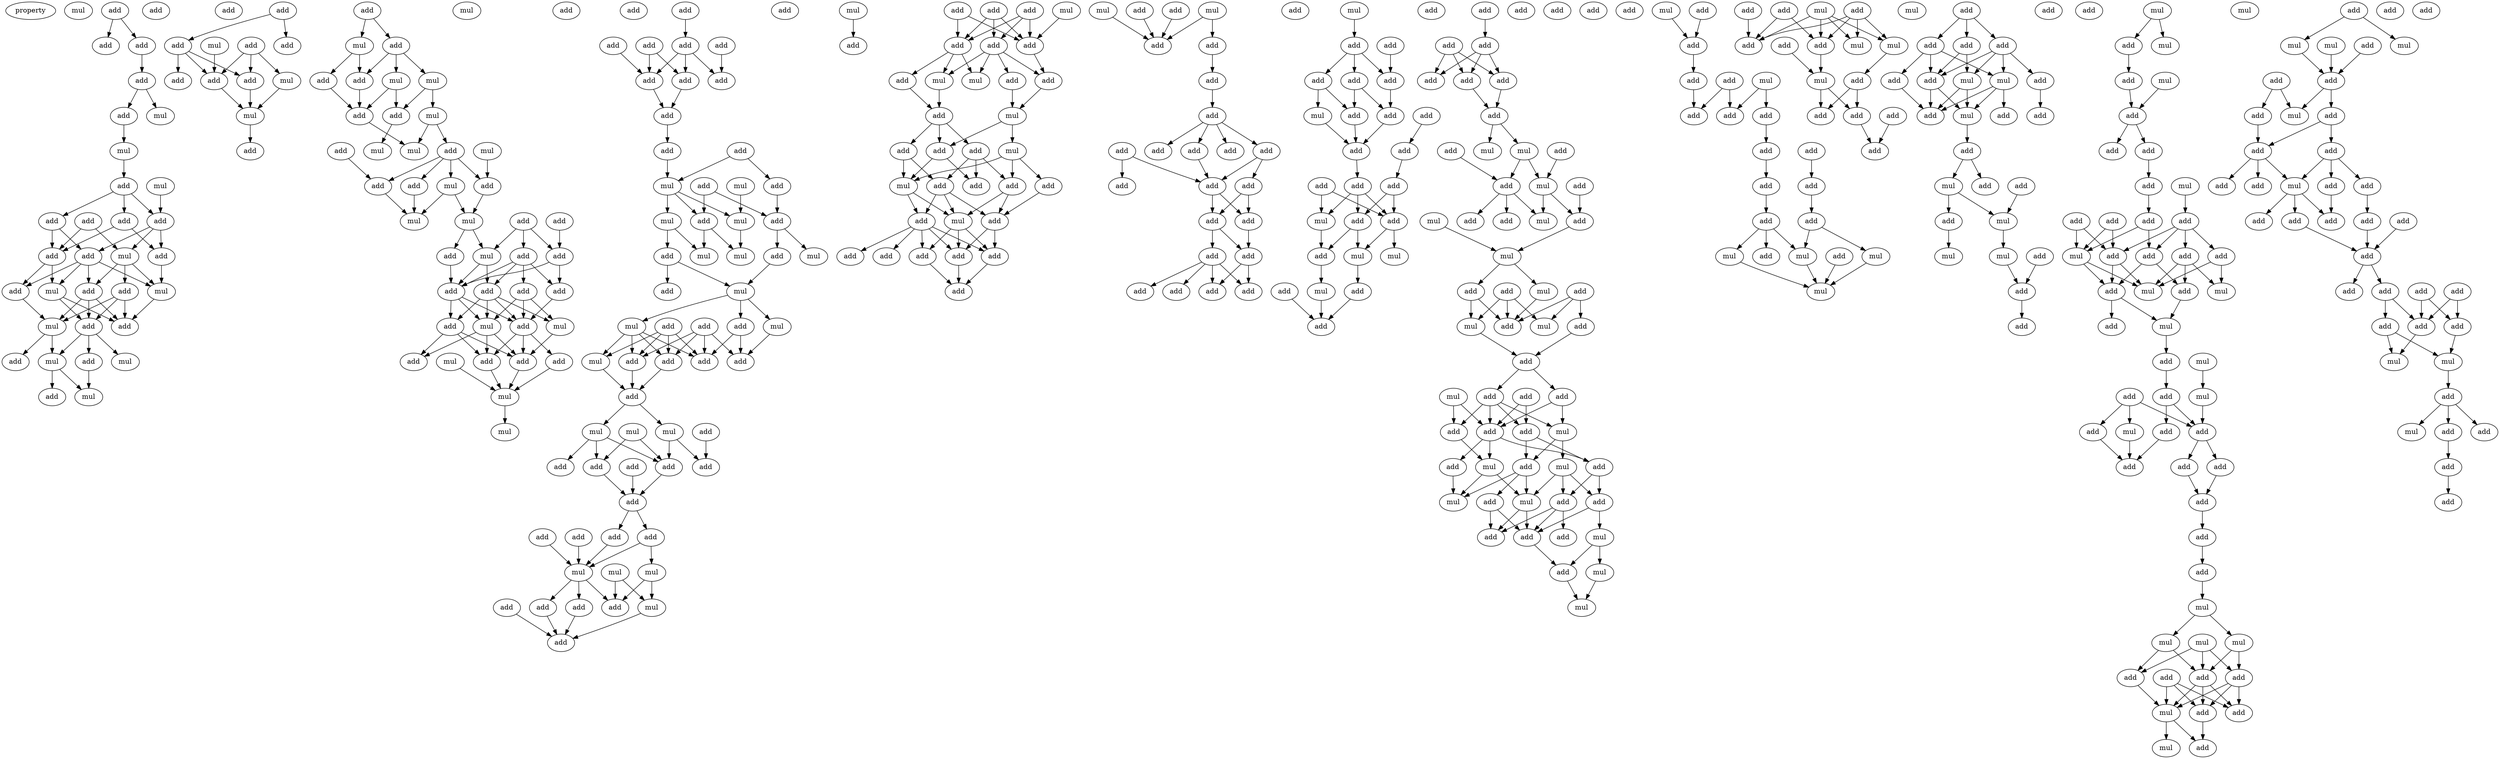 digraph {
    node [fontcolor=black]
    property [mul=2,lf=1.1]
    0 [ label = mul ];
    1 [ label = add ];
    2 [ label = add ];
    3 [ label = add ];
    4 [ label = add ];
    5 [ label = add ];
    6 [ label = add ];
    7 [ label = mul ];
    8 [ label = add ];
    9 [ label = mul ];
    10 [ label = add ];
    11 [ label = mul ];
    12 [ label = add ];
    13 [ label = add ];
    14 [ label = add ];
    15 [ label = add ];
    16 [ label = add ];
    17 [ label = mul ];
    18 [ label = add ];
    19 [ label = add ];
    20 [ label = add ];
    21 [ label = add ];
    22 [ label = mul ];
    23 [ label = mul ];
    24 [ label = add ];
    25 [ label = add ];
    26 [ label = mul ];
    27 [ label = add ];
    28 [ label = mul ];
    29 [ label = add ];
    30 [ label = add ];
    31 [ label = mul ];
    32 [ label = mul ];
    33 [ label = add ];
    34 [ label = add ];
    35 [ label = add ];
    36 [ label = add ];
    37 [ label = mul ];
    38 [ label = add ];
    39 [ label = add ];
    40 [ label = add ];
    41 [ label = add ];
    42 [ label = mul ];
    43 [ label = mul ];
    44 [ label = add ];
    45 [ label = add ];
    46 [ label = mul ];
    47 [ label = add ];
    48 [ label = mul ];
    49 [ label = mul ];
    50 [ label = add ];
    51 [ label = add ];
    52 [ label = mul ];
    53 [ label = add ];
    54 [ label = add ];
    55 [ label = mul ];
    56 [ label = mul ];
    57 [ label = add ];
    58 [ label = mul ];
    59 [ label = mul ];
    60 [ label = add ];
    61 [ label = add ];
    62 [ label = add ];
    63 [ label = add ];
    64 [ label = mul ];
    65 [ label = mul ];
    66 [ label = add ];
    67 [ label = mul ];
    68 [ label = add ];
    69 [ label = add ];
    70 [ label = add ];
    71 [ label = add ];
    72 [ label = mul ];
    73 [ label = add ];
    74 [ label = add ];
    75 [ label = add ];
    76 [ label = add ];
    77 [ label = add ];
    78 [ label = add ];
    79 [ label = mul ];
    80 [ label = mul ];
    81 [ label = add ];
    82 [ label = add ];
    83 [ label = mul ];
    84 [ label = add ];
    85 [ label = add ];
    86 [ label = mul ];
    87 [ label = add ];
    88 [ label = mul ];
    89 [ label = add ];
    90 [ label = add ];
    91 [ label = add ];
    92 [ label = add ];
    93 [ label = add ];
    94 [ label = add ];
    95 [ label = add ];
    96 [ label = add ];
    97 [ label = add ];
    98 [ label = add ];
    99 [ label = add ];
    100 [ label = add ];
    101 [ label = add ];
    102 [ label = mul ];
    103 [ label = add ];
    104 [ label = mul ];
    105 [ label = add ];
    106 [ label = mul ];
    107 [ label = add ];
    108 [ label = mul ];
    109 [ label = add ];
    110 [ label = mul ];
    111 [ label = mul ];
    112 [ label = mul ];
    113 [ label = add ];
    114 [ label = add ];
    115 [ label = add ];
    116 [ label = mul ];
    117 [ label = add ];
    118 [ label = mul ];
    119 [ label = add ];
    120 [ label = mul ];
    121 [ label = add ];
    122 [ label = add ];
    123 [ label = mul ];
    124 [ label = add ];
    125 [ label = add ];
    126 [ label = add ];
    127 [ label = add ];
    128 [ label = mul ];
    129 [ label = mul ];
    130 [ label = add ];
    131 [ label = mul ];
    132 [ label = add ];
    133 [ label = add ];
    134 [ label = add ];
    135 [ label = add ];
    136 [ label = add ];
    137 [ label = add ];
    138 [ label = add ];
    139 [ label = add ];
    140 [ label = add ];
    141 [ label = add ];
    142 [ label = mul ];
    143 [ label = mul ];
    144 [ label = mul ];
    145 [ label = mul ];
    146 [ label = add ];
    147 [ label = add ];
    148 [ label = add ];
    149 [ label = add ];
    150 [ label = add ];
    151 [ label = mul ];
    152 [ label = add ];
    153 [ label = add ];
    154 [ label = add ];
    155 [ label = mul ];
    156 [ label = add ];
    157 [ label = add ];
    158 [ label = add ];
    159 [ label = add ];
    160 [ label = add ];
    161 [ label = add ];
    162 [ label = add ];
    163 [ label = mul ];
    164 [ label = mul ];
    165 [ label = mul ];
    166 [ label = add ];
    167 [ label = add ];
    168 [ label = add ];
    169 [ label = mul ];
    170 [ label = add ];
    171 [ label = mul ];
    172 [ label = add ];
    173 [ label = add ];
    174 [ label = add ];
    175 [ label = add ];
    176 [ label = mul ];
    177 [ label = add ];
    178 [ label = add ];
    179 [ label = add ];
    180 [ label = add ];
    181 [ label = add ];
    182 [ label = add ];
    183 [ label = add ];
    184 [ label = add ];
    185 [ label = mul ];
    186 [ label = mul ];
    187 [ label = add ];
    188 [ label = add ];
    189 [ label = add ];
    190 [ label = add ];
    191 [ label = add ];
    192 [ label = add ];
    193 [ label = add ];
    194 [ label = add ];
    195 [ label = add ];
    196 [ label = add ];
    197 [ label = add ];
    198 [ label = add ];
    199 [ label = add ];
    200 [ label = add ];
    201 [ label = add ];
    202 [ label = add ];
    203 [ label = add ];
    204 [ label = add ];
    205 [ label = add ];
    206 [ label = add ];
    207 [ label = add ];
    208 [ label = add ];
    209 [ label = add ];
    210 [ label = mul ];
    211 [ label = add ];
    212 [ label = add ];
    213 [ label = add ];
    214 [ label = add ];
    215 [ label = add ];
    216 [ label = mul ];
    217 [ label = add ];
    218 [ label = add ];
    219 [ label = add ];
    220 [ label = add ];
    221 [ label = add ];
    222 [ label = add ];
    223 [ label = add ];
    224 [ label = add ];
    225 [ label = mul ];
    226 [ label = add ];
    227 [ label = add ];
    228 [ label = mul ];
    229 [ label = add ];
    230 [ label = mul ];
    231 [ label = add ];
    232 [ label = add ];
    233 [ label = add ];
    234 [ label = mul ];
    235 [ label = add ];
    236 [ label = add ];
    237 [ label = add ];
    238 [ label = add ];
    239 [ label = add ];
    240 [ label = add ];
    241 [ label = add ];
    242 [ label = add ];
    243 [ label = add ];
    244 [ label = add ];
    245 [ label = mul ];
    246 [ label = add ];
    247 [ label = mul ];
    248 [ label = add ];
    249 [ label = mul ];
    250 [ label = add ];
    251 [ label = add ];
    252 [ label = add ];
    253 [ label = add ];
    254 [ label = add ];
    255 [ label = mul ];
    256 [ label = mul ];
    257 [ label = mul ];
    258 [ label = add ];
    259 [ label = add ];
    260 [ label = add ];
    261 [ label = mul ];
    262 [ label = mul ];
    263 [ label = mul ];
    264 [ label = add ];
    265 [ label = add ];
    266 [ label = add ];
    267 [ label = add ];
    268 [ label = add ];
    269 [ label = mul ];
    270 [ label = add ];
    271 [ label = add ];
    272 [ label = mul ];
    273 [ label = add ];
    274 [ label = add ];
    275 [ label = add ];
    276 [ label = add ];
    277 [ label = add ];
    278 [ label = mul ];
    279 [ label = mul ];
    280 [ label = add ];
    281 [ label = add ];
    282 [ label = add ];
    283 [ label = mul ];
    284 [ label = add ];
    285 [ label = mul ];
    286 [ label = add ];
    287 [ label = add ];
    288 [ label = add ];
    289 [ label = mul ];
    290 [ label = mul ];
    291 [ label = add ];
    292 [ label = add ];
    293 [ label = mul ];
    294 [ label = mul ];
    295 [ label = add ];
    296 [ label = add ];
    297 [ label = add ];
    298 [ label = mul ];
    299 [ label = add ];
    300 [ label = add ];
    301 [ label = add ];
    302 [ label = add ];
    303 [ label = add ];
    304 [ label = add ];
    305 [ label = add ];
    306 [ label = add ];
    307 [ label = add ];
    308 [ label = add ];
    309 [ label = mul ];
    310 [ label = add ];
    311 [ label = mul ];
    312 [ label = mul ];
    313 [ label = add ];
    314 [ label = mul ];
    315 [ label = add ];
    316 [ label = mul ];
    317 [ label = add ];
    318 [ label = add ];
    319 [ label = add ];
    320 [ label = add ];
    321 [ label = mul ];
    322 [ label = add ];
    323 [ label = mul ];
    324 [ label = add ];
    325 [ label = mul ];
    326 [ label = add ];
    327 [ label = add ];
    328 [ label = mul ];
    329 [ label = add ];
    330 [ label = add ];
    331 [ label = add ];
    332 [ label = add ];
    333 [ label = add ];
    334 [ label = add ];
    335 [ label = mul ];
    336 [ label = add ];
    337 [ label = add ];
    338 [ label = add ];
    339 [ label = mul ];
    340 [ label = add ];
    341 [ label = add ];
    342 [ label = add ];
    343 [ label = mul ];
    344 [ label = add ];
    345 [ label = add ];
    346 [ label = add ];
    347 [ label = mul ];
    348 [ label = add ];
    349 [ label = add ];
    350 [ label = add ];
    351 [ label = mul ];
    352 [ label = add ];
    353 [ label = mul ];
    354 [ label = mul ];
    355 [ label = mul ];
    356 [ label = add ];
    357 [ label = add ];
    358 [ label = mul ];
    359 [ label = add ];
    360 [ label = add ];
    361 [ label = mul ];
    362 [ label = add ];
    363 [ label = add ];
    364 [ label = add ];
    365 [ label = add ];
    366 [ label = mul ];
    367 [ label = add ];
    368 [ label = add ];
    369 [ label = add ];
    370 [ label = add ];
    371 [ label = mul ];
    372 [ label = add ];
    373 [ label = add ];
    374 [ label = add ];
    375 [ label = add ];
    376 [ label = add ];
    377 [ label = mul ];
    378 [ label = add ];
    379 [ label = mul ];
    380 [ label = mul ];
    381 [ label = add ];
    382 [ label = mul ];
    383 [ label = add ];
    384 [ label = add ];
    385 [ label = mul ];
    386 [ label = add ];
    387 [ label = add ];
    388 [ label = add ];
    389 [ label = mul ];
    390 [ label = add ];
    391 [ label = add ];
    392 [ label = add ];
    393 [ label = add ];
    394 [ label = add ];
    395 [ label = add ];
    396 [ label = add ];
    397 [ label = mul ];
    398 [ label = mul ];
    399 [ label = mul ];
    400 [ label = mul ];
    401 [ label = mul ];
    402 [ label = add ];
    403 [ label = add ];
    404 [ label = add ];
    405 [ label = add ];
    406 [ label = add ];
    407 [ label = mul ];
    408 [ label = add ];
    409 [ label = mul ];
    410 [ label = add ];
    411 [ label = add ];
    412 [ label = mul ];
    413 [ label = mul ];
    414 [ label = add ];
    415 [ label = mul ];
    416 [ label = add ];
    417 [ label = add ];
    418 [ label = add ];
    419 [ label = mul ];
    420 [ label = add ];
    421 [ label = add ];
    422 [ label = add ];
    423 [ label = add ];
    424 [ label = add ];
    425 [ label = add ];
    426 [ label = mul ];
    427 [ label = add ];
    428 [ label = add ];
    429 [ label = add ];
    430 [ label = add ];
    431 [ label = add ];
    432 [ label = add ];
    433 [ label = add ];
    434 [ label = add ];
    435 [ label = add ];
    436 [ label = add ];
    437 [ label = add ];
    438 [ label = add ];
    439 [ label = add ];
    440 [ label = add ];
    441 [ label = add ];
    442 [ label = mul ];
    443 [ label = mul ];
    444 [ label = add ];
    445 [ label = mul ];
    446 [ label = add ];
    447 [ label = add ];
    448 [ label = add ];
    449 [ label = add ];
    450 [ label = add ];
    1 -> 2 [ name = 0 ];
    1 -> 4 [ name = 1 ];
    4 -> 5 [ name = 2 ];
    5 -> 6 [ name = 3 ];
    5 -> 7 [ name = 4 ];
    6 -> 9 [ name = 5 ];
    9 -> 10 [ name = 6 ];
    10 -> 12 [ name = 7 ];
    10 -> 14 [ name = 8 ];
    10 -> 15 [ name = 9 ];
    11 -> 15 [ name = 10 ];
    12 -> 16 [ name = 11 ];
    12 -> 19 [ name = 12 ];
    13 -> 17 [ name = 13 ];
    13 -> 19 [ name = 14 ];
    14 -> 18 [ name = 15 ];
    14 -> 19 [ name = 16 ];
    15 -> 16 [ name = 17 ];
    15 -> 17 [ name = 18 ];
    15 -> 18 [ name = 19 ];
    16 -> 22 [ name = 20 ];
    17 -> 20 [ name = 21 ];
    17 -> 22 [ name = 22 ];
    17 -> 24 [ name = 23 ];
    18 -> 20 [ name = 24 ];
    18 -> 21 [ name = 25 ];
    18 -> 22 [ name = 26 ];
    18 -> 23 [ name = 27 ];
    19 -> 21 [ name = 28 ];
    19 -> 23 [ name = 29 ];
    20 -> 25 [ name = 30 ];
    20 -> 26 [ name = 31 ];
    20 -> 27 [ name = 32 ];
    21 -> 26 [ name = 33 ];
    22 -> 25 [ name = 34 ];
    23 -> 25 [ name = 35 ];
    23 -> 27 [ name = 36 ];
    24 -> 25 [ name = 37 ];
    24 -> 26 [ name = 38 ];
    24 -> 27 [ name = 39 ];
    26 -> 29 [ name = 40 ];
    26 -> 31 [ name = 41 ];
    27 -> 28 [ name = 42 ];
    27 -> 30 [ name = 43 ];
    27 -> 31 [ name = 44 ];
    30 -> 32 [ name = 45 ];
    31 -> 32 [ name = 46 ];
    31 -> 33 [ name = 47 ];
    34 -> 36 [ name = 48 ];
    34 -> 38 [ name = 49 ];
    35 -> 40 [ name = 50 ];
    35 -> 41 [ name = 51 ];
    35 -> 42 [ name = 52 ];
    36 -> 39 [ name = 53 ];
    36 -> 40 [ name = 54 ];
    36 -> 41 [ name = 55 ];
    37 -> 40 [ name = 56 ];
    40 -> 43 [ name = 57 ];
    41 -> 43 [ name = 58 ];
    42 -> 43 [ name = 59 ];
    43 -> 45 [ name = 60 ];
    44 -> 47 [ name = 61 ];
    44 -> 48 [ name = 62 ];
    47 -> 49 [ name = 63 ];
    47 -> 50 [ name = 64 ];
    47 -> 52 [ name = 65 ];
    48 -> 50 [ name = 66 ];
    48 -> 51 [ name = 67 ];
    49 -> 53 [ name = 68 ];
    49 -> 55 [ name = 69 ];
    50 -> 54 [ name = 70 ];
    51 -> 54 [ name = 71 ];
    52 -> 53 [ name = 72 ];
    52 -> 54 [ name = 73 ];
    53 -> 56 [ name = 74 ];
    54 -> 58 [ name = 75 ];
    55 -> 57 [ name = 76 ];
    55 -> 58 [ name = 77 ];
    57 -> 61 [ name = 78 ];
    57 -> 62 [ name = 79 ];
    57 -> 63 [ name = 80 ];
    57 -> 64 [ name = 81 ];
    59 -> 63 [ name = 82 ];
    60 -> 62 [ name = 83 ];
    61 -> 67 [ name = 84 ];
    62 -> 67 [ name = 85 ];
    63 -> 65 [ name = 86 ];
    64 -> 65 [ name = 87 ];
    64 -> 67 [ name = 88 ];
    65 -> 70 [ name = 89 ];
    65 -> 72 [ name = 90 ];
    66 -> 69 [ name = 91 ];
    66 -> 71 [ name = 92 ];
    66 -> 72 [ name = 93 ];
    68 -> 71 [ name = 94 ];
    69 -> 73 [ name = 95 ];
    69 -> 74 [ name = 96 ];
    69 -> 75 [ name = 97 ];
    69 -> 76 [ name = 98 ];
    70 -> 76 [ name = 99 ];
    71 -> 75 [ name = 100 ];
    71 -> 76 [ name = 101 ];
    72 -> 73 [ name = 102 ];
    72 -> 76 [ name = 103 ];
    73 -> 77 [ name = 104 ];
    73 -> 78 [ name = 105 ];
    73 -> 79 [ name = 106 ];
    73 -> 80 [ name = 107 ];
    74 -> 78 [ name = 108 ];
    74 -> 79 [ name = 109 ];
    74 -> 80 [ name = 110 ];
    75 -> 78 [ name = 111 ];
    76 -> 77 [ name = 112 ];
    76 -> 78 [ name = 113 ];
    76 -> 79 [ name = 114 ];
    77 -> 81 [ name = 115 ];
    77 -> 82 [ name = 116 ];
    77 -> 84 [ name = 117 ];
    78 -> 82 [ name = 118 ];
    78 -> 84 [ name = 119 ];
    78 -> 85 [ name = 120 ];
    79 -> 81 [ name = 121 ];
    79 -> 82 [ name = 122 ];
    79 -> 84 [ name = 123 ];
    80 -> 82 [ name = 124 ];
    82 -> 86 [ name = 125 ];
    83 -> 86 [ name = 126 ];
    84 -> 86 [ name = 127 ];
    85 -> 86 [ name = 128 ];
    86 -> 88 [ name = 129 ];
    90 -> 92 [ name = 130 ];
    91 -> 96 [ name = 131 ];
    91 -> 98 [ name = 132 ];
    92 -> 96 [ name = 133 ];
    92 -> 97 [ name = 134 ];
    92 -> 98 [ name = 135 ];
    93 -> 98 [ name = 136 ];
    94 -> 97 [ name = 137 ];
    96 -> 99 [ name = 138 ];
    98 -> 99 [ name = 139 ];
    99 -> 100 [ name = 140 ];
    100 -> 102 [ name = 141 ];
    101 -> 102 [ name = 142 ];
    101 -> 103 [ name = 143 ];
    102 -> 106 [ name = 144 ];
    102 -> 108 [ name = 145 ];
    102 -> 109 [ name = 146 ];
    103 -> 107 [ name = 147 ];
    104 -> 108 [ name = 148 ];
    105 -> 107 [ name = 149 ];
    105 -> 109 [ name = 150 ];
    106 -> 110 [ name = 151 ];
    106 -> 113 [ name = 152 ];
    107 -> 111 [ name = 153 ];
    107 -> 114 [ name = 154 ];
    108 -> 112 [ name = 155 ];
    109 -> 110 [ name = 156 ];
    109 -> 112 [ name = 157 ];
    113 -> 115 [ name = 158 ];
    113 -> 116 [ name = 159 ];
    114 -> 116 [ name = 160 ];
    116 -> 117 [ name = 161 ];
    116 -> 118 [ name = 162 ];
    116 -> 120 [ name = 163 ];
    117 -> 122 [ name = 164 ];
    117 -> 124 [ name = 165 ];
    118 -> 122 [ name = 166 ];
    119 -> 122 [ name = 167 ];
    119 -> 124 [ name = 168 ];
    119 -> 125 [ name = 169 ];
    119 -> 126 [ name = 170 ];
    120 -> 123 [ name = 171 ];
    120 -> 124 [ name = 172 ];
    120 -> 125 [ name = 173 ];
    120 -> 126 [ name = 174 ];
    121 -> 123 [ name = 175 ];
    121 -> 124 [ name = 176 ];
    121 -> 125 [ name = 177 ];
    121 -> 126 [ name = 178 ];
    123 -> 127 [ name = 179 ];
    125 -> 127 [ name = 180 ];
    126 -> 127 [ name = 181 ];
    127 -> 128 [ name = 182 ];
    127 -> 131 [ name = 183 ];
    128 -> 132 [ name = 184 ];
    128 -> 134 [ name = 185 ];
    128 -> 136 [ name = 186 ];
    129 -> 134 [ name = 187 ];
    129 -> 136 [ name = 188 ];
    130 -> 133 [ name = 189 ];
    131 -> 133 [ name = 190 ];
    131 -> 136 [ name = 191 ];
    134 -> 137 [ name = 192 ];
    135 -> 137 [ name = 193 ];
    136 -> 137 [ name = 194 ];
    137 -> 139 [ name = 195 ];
    137 -> 140 [ name = 196 ];
    138 -> 143 [ name = 197 ];
    139 -> 143 [ name = 198 ];
    140 -> 143 [ name = 199 ];
    140 -> 144 [ name = 200 ];
    141 -> 143 [ name = 201 ];
    142 -> 145 [ name = 202 ];
    142 -> 146 [ name = 203 ];
    143 -> 146 [ name = 204 ];
    143 -> 147 [ name = 205 ];
    143 -> 148 [ name = 206 ];
    144 -> 145 [ name = 207 ];
    144 -> 146 [ name = 208 ];
    145 -> 150 [ name = 209 ];
    147 -> 150 [ name = 210 ];
    148 -> 150 [ name = 211 ];
    149 -> 150 [ name = 212 ];
    151 -> 153 [ name = 213 ];
    152 -> 157 [ name = 214 ];
    152 -> 158 [ name = 215 ];
    152 -> 159 [ name = 216 ];
    154 -> 157 [ name = 217 ];
    154 -> 159 [ name = 218 ];
    155 -> 157 [ name = 219 ];
    156 -> 157 [ name = 220 ];
    156 -> 158 [ name = 221 ];
    156 -> 159 [ name = 222 ];
    157 -> 162 [ name = 223 ];
    158 -> 161 [ name = 224 ];
    158 -> 162 [ name = 225 ];
    158 -> 163 [ name = 226 ];
    158 -> 164 [ name = 227 ];
    159 -> 160 [ name = 228 ];
    159 -> 163 [ name = 229 ];
    159 -> 164 [ name = 230 ];
    160 -> 166 [ name = 231 ];
    161 -> 165 [ name = 232 ];
    162 -> 165 [ name = 233 ];
    164 -> 166 [ name = 234 ];
    165 -> 169 [ name = 235 ];
    165 -> 170 [ name = 236 ];
    166 -> 167 [ name = 237 ];
    166 -> 168 [ name = 238 ];
    166 -> 170 [ name = 239 ];
    167 -> 171 [ name = 240 ];
    167 -> 175 [ name = 241 ];
    168 -> 172 [ name = 242 ];
    168 -> 173 [ name = 243 ];
    168 -> 175 [ name = 244 ];
    169 -> 171 [ name = 245 ];
    169 -> 172 [ name = 246 ];
    169 -> 174 [ name = 247 ];
    170 -> 171 [ name = 248 ];
    170 -> 173 [ name = 249 ];
    171 -> 176 [ name = 250 ];
    171 -> 178 [ name = 251 ];
    172 -> 176 [ name = 252 ];
    172 -> 177 [ name = 253 ];
    174 -> 177 [ name = 254 ];
    175 -> 176 [ name = 255 ];
    175 -> 177 [ name = 256 ];
    175 -> 178 [ name = 257 ];
    176 -> 181 [ name = 258 ];
    176 -> 182 [ name = 259 ];
    176 -> 183 [ name = 260 ];
    177 -> 181 [ name = 261 ];
    177 -> 183 [ name = 262 ];
    178 -> 179 [ name = 263 ];
    178 -> 180 [ name = 264 ];
    178 -> 181 [ name = 265 ];
    178 -> 182 [ name = 266 ];
    178 -> 183 [ name = 267 ];
    181 -> 184 [ name = 268 ];
    182 -> 184 [ name = 269 ];
    183 -> 184 [ name = 270 ];
    185 -> 190 [ name = 271 ];
    186 -> 189 [ name = 272 ];
    186 -> 190 [ name = 273 ];
    187 -> 190 [ name = 274 ];
    188 -> 190 [ name = 275 ];
    189 -> 191 [ name = 276 ];
    191 -> 192 [ name = 277 ];
    192 -> 193 [ name = 278 ];
    192 -> 194 [ name = 279 ];
    192 -> 195 [ name = 280 ];
    192 -> 197 [ name = 281 ];
    193 -> 198 [ name = 282 ];
    194 -> 198 [ name = 283 ];
    194 -> 199 [ name = 284 ];
    196 -> 198 [ name = 285 ];
    196 -> 200 [ name = 286 ];
    198 -> 201 [ name = 287 ];
    198 -> 202 [ name = 288 ];
    199 -> 201 [ name = 289 ];
    199 -> 202 [ name = 290 ];
    201 -> 204 [ name = 291 ];
    202 -> 203 [ name = 292 ];
    202 -> 204 [ name = 293 ];
    203 -> 205 [ name = 294 ];
    203 -> 206 [ name = 295 ];
    203 -> 207 [ name = 296 ];
    203 -> 209 [ name = 297 ];
    204 -> 206 [ name = 298 ];
    204 -> 209 [ name = 299 ];
    210 -> 212 [ name = 300 ];
    211 -> 215 [ name = 301 ];
    212 -> 213 [ name = 302 ];
    212 -> 214 [ name = 303 ];
    212 -> 215 [ name = 304 ];
    213 -> 217 [ name = 305 ];
    213 -> 218 [ name = 306 ];
    214 -> 216 [ name = 307 ];
    214 -> 218 [ name = 308 ];
    215 -> 217 [ name = 309 ];
    216 -> 220 [ name = 310 ];
    217 -> 220 [ name = 311 ];
    218 -> 220 [ name = 312 ];
    219 -> 221 [ name = 313 ];
    220 -> 223 [ name = 314 ];
    221 -> 224 [ name = 315 ];
    222 -> 225 [ name = 316 ];
    222 -> 226 [ name = 317 ];
    223 -> 225 [ name = 318 ];
    223 -> 226 [ name = 319 ];
    223 -> 227 [ name = 320 ];
    224 -> 226 [ name = 321 ];
    224 -> 227 [ name = 322 ];
    225 -> 229 [ name = 323 ];
    226 -> 228 [ name = 324 ];
    226 -> 230 [ name = 325 ];
    227 -> 229 [ name = 326 ];
    227 -> 230 [ name = 327 ];
    229 -> 234 [ name = 328 ];
    230 -> 232 [ name = 329 ];
    231 -> 235 [ name = 330 ];
    232 -> 235 [ name = 331 ];
    234 -> 235 [ name = 332 ];
    236 -> 237 [ name = 333 ];
    237 -> 240 [ name = 334 ];
    237 -> 241 [ name = 335 ];
    237 -> 242 [ name = 336 ];
    238 -> 240 [ name = 337 ];
    238 -> 241 [ name = 338 ];
    238 -> 242 [ name = 339 ];
    241 -> 243 [ name = 340 ];
    242 -> 243 [ name = 341 ];
    243 -> 245 [ name = 342 ];
    243 -> 247 [ name = 343 ];
    244 -> 249 [ name = 344 ];
    245 -> 249 [ name = 345 ];
    245 -> 250 [ name = 346 ];
    248 -> 250 [ name = 347 ];
    249 -> 254 [ name = 348 ];
    249 -> 255 [ name = 349 ];
    250 -> 252 [ name = 350 ];
    250 -> 253 [ name = 351 ];
    250 -> 255 [ name = 352 ];
    251 -> 254 [ name = 353 ];
    254 -> 257 [ name = 354 ];
    256 -> 257 [ name = 355 ];
    257 -> 258 [ name = 356 ];
    257 -> 261 [ name = 357 ];
    258 -> 262 [ name = 358 ];
    258 -> 264 [ name = 359 ];
    259 -> 262 [ name = 360 ];
    259 -> 263 [ name = 361 ];
    259 -> 264 [ name = 362 ];
    260 -> 263 [ name = 363 ];
    260 -> 264 [ name = 364 ];
    260 -> 265 [ name = 365 ];
    261 -> 264 [ name = 366 ];
    262 -> 266 [ name = 367 ];
    265 -> 266 [ name = 368 ];
    266 -> 267 [ name = 369 ];
    266 -> 268 [ name = 370 ];
    267 -> 272 [ name = 371 ];
    267 -> 273 [ name = 372 ];
    268 -> 272 [ name = 373 ];
    268 -> 273 [ name = 374 ];
    268 -> 274 [ name = 375 ];
    268 -> 275 [ name = 376 ];
    269 -> 273 [ name = 377 ];
    269 -> 274 [ name = 378 ];
    270 -> 273 [ name = 379 ];
    270 -> 275 [ name = 380 ];
    272 -> 276 [ name = 381 ];
    272 -> 278 [ name = 382 ];
    273 -> 277 [ name = 383 ];
    273 -> 279 [ name = 384 ];
    273 -> 280 [ name = 385 ];
    274 -> 279 [ name = 386 ];
    275 -> 276 [ name = 387 ];
    275 -> 280 [ name = 388 ];
    276 -> 283 [ name = 389 ];
    276 -> 284 [ name = 390 ];
    276 -> 285 [ name = 391 ];
    277 -> 283 [ name = 392 ];
    278 -> 281 [ name = 393 ];
    278 -> 282 [ name = 394 ];
    278 -> 285 [ name = 395 ];
    279 -> 283 [ name = 396 ];
    279 -> 285 [ name = 397 ];
    280 -> 281 [ name = 398 ];
    280 -> 282 [ name = 399 ];
    281 -> 286 [ name = 400 ];
    281 -> 287 [ name = 401 ];
    281 -> 288 [ name = 402 ];
    282 -> 288 [ name = 403 ];
    282 -> 289 [ name = 404 ];
    284 -> 287 [ name = 405 ];
    284 -> 288 [ name = 406 ];
    285 -> 287 [ name = 407 ];
    285 -> 288 [ name = 408 ];
    288 -> 291 [ name = 409 ];
    289 -> 290 [ name = 410 ];
    289 -> 291 [ name = 411 ];
    290 -> 293 [ name = 412 ];
    291 -> 293 [ name = 413 ];
    294 -> 296 [ name = 414 ];
    295 -> 296 [ name = 415 ];
    296 -> 297 [ name = 416 ];
    297 -> 302 [ name = 417 ];
    298 -> 300 [ name = 418 ];
    298 -> 301 [ name = 419 ];
    299 -> 300 [ name = 420 ];
    299 -> 302 [ name = 421 ];
    301 -> 304 [ name = 422 ];
    303 -> 305 [ name = 423 ];
    304 -> 306 [ name = 424 ];
    305 -> 308 [ name = 425 ];
    306 -> 307 [ name = 426 ];
    307 -> 309 [ name = 427 ];
    307 -> 311 [ name = 428 ];
    307 -> 313 [ name = 429 ];
    308 -> 311 [ name = 430 ];
    308 -> 312 [ name = 431 ];
    309 -> 314 [ name = 432 ];
    310 -> 314 [ name = 433 ];
    311 -> 314 [ name = 434 ];
    312 -> 314 [ name = 435 ];
    315 -> 320 [ name = 436 ];
    316 -> 319 [ name = 437 ];
    316 -> 320 [ name = 438 ];
    316 -> 321 [ name = 439 ];
    316 -> 323 [ name = 440 ];
    317 -> 319 [ name = 441 ];
    317 -> 320 [ name = 442 ];
    318 -> 319 [ name = 443 ];
    318 -> 320 [ name = 444 ];
    318 -> 321 [ name = 445 ];
    318 -> 323 [ name = 446 ];
    319 -> 325 [ name = 447 ];
    321 -> 324 [ name = 448 ];
    322 -> 325 [ name = 449 ];
    324 -> 326 [ name = 450 ];
    324 -> 327 [ name = 451 ];
    325 -> 326 [ name = 452 ];
    325 -> 327 [ name = 453 ];
    327 -> 330 [ name = 454 ];
    329 -> 330 [ name = 455 ];
    331 -> 332 [ name = 456 ];
    331 -> 333 [ name = 457 ];
    331 -> 334 [ name = 458 ];
    332 -> 337 [ name = 459 ];
    332 -> 339 [ name = 460 ];
    333 -> 335 [ name = 461 ];
    333 -> 337 [ name = 462 ];
    333 -> 338 [ name = 463 ];
    334 -> 335 [ name = 464 ];
    334 -> 336 [ name = 465 ];
    334 -> 337 [ name = 466 ];
    334 -> 339 [ name = 467 ];
    335 -> 341 [ name = 468 ];
    335 -> 342 [ name = 469 ];
    335 -> 343 [ name = 470 ];
    336 -> 340 [ name = 471 ];
    337 -> 341 [ name = 472 ];
    337 -> 343 [ name = 473 ];
    338 -> 341 [ name = 474 ];
    339 -> 341 [ name = 475 ];
    339 -> 343 [ name = 476 ];
    343 -> 344 [ name = 477 ];
    344 -> 345 [ name = 478 ];
    344 -> 347 [ name = 479 ];
    347 -> 350 [ name = 480 ];
    347 -> 351 [ name = 481 ];
    348 -> 351 [ name = 482 ];
    350 -> 354 [ name = 483 ];
    351 -> 353 [ name = 484 ];
    352 -> 356 [ name = 485 ];
    353 -> 356 [ name = 486 ];
    355 -> 357 [ name = 487 ];
    355 -> 358 [ name = 488 ];
    356 -> 359 [ name = 489 ];
    357 -> 360 [ name = 490 ];
    360 -> 362 [ name = 491 ];
    361 -> 362 [ name = 492 ];
    362 -> 363 [ name = 493 ];
    362 -> 364 [ name = 494 ];
    364 -> 365 [ name = 495 ];
    365 -> 369 [ name = 496 ];
    366 -> 370 [ name = 497 ];
    367 -> 371 [ name = 498 ];
    367 -> 373 [ name = 499 ];
    368 -> 371 [ name = 500 ];
    368 -> 373 [ name = 501 ];
    369 -> 371 [ name = 502 ];
    369 -> 374 [ name = 503 ];
    370 -> 372 [ name = 504 ];
    370 -> 373 [ name = 505 ];
    370 -> 374 [ name = 506 ];
    370 -> 375 [ name = 507 ];
    371 -> 376 [ name = 508 ];
    371 -> 377 [ name = 509 ];
    372 -> 377 [ name = 510 ];
    372 -> 378 [ name = 511 ];
    372 -> 379 [ name = 512 ];
    373 -> 376 [ name = 513 ];
    373 -> 377 [ name = 514 ];
    374 -> 376 [ name = 515 ];
    374 -> 378 [ name = 516 ];
    375 -> 377 [ name = 517 ];
    375 -> 379 [ name = 518 ];
    376 -> 380 [ name = 519 ];
    376 -> 381 [ name = 520 ];
    378 -> 380 [ name = 521 ];
    380 -> 383 [ name = 522 ];
    382 -> 385 [ name = 523 ];
    383 -> 386 [ name = 524 ];
    384 -> 388 [ name = 525 ];
    384 -> 389 [ name = 526 ];
    384 -> 390 [ name = 527 ];
    385 -> 388 [ name = 528 ];
    386 -> 387 [ name = 529 ];
    386 -> 388 [ name = 530 ];
    387 -> 392 [ name = 531 ];
    388 -> 391 [ name = 532 ];
    388 -> 393 [ name = 533 ];
    389 -> 392 [ name = 534 ];
    390 -> 392 [ name = 535 ];
    391 -> 394 [ name = 536 ];
    393 -> 394 [ name = 537 ];
    394 -> 395 [ name = 538 ];
    395 -> 396 [ name = 539 ];
    396 -> 397 [ name = 540 ];
    397 -> 398 [ name = 541 ];
    397 -> 401 [ name = 542 ];
    398 -> 403 [ name = 543 ];
    398 -> 405 [ name = 544 ];
    400 -> 402 [ name = 545 ];
    400 -> 403 [ name = 546 ];
    400 -> 405 [ name = 547 ];
    401 -> 402 [ name = 548 ];
    401 -> 405 [ name = 549 ];
    402 -> 407 [ name = 550 ];
    403 -> 406 [ name = 551 ];
    403 -> 407 [ name = 552 ];
    403 -> 408 [ name = 553 ];
    404 -> 406 [ name = 554 ];
    404 -> 407 [ name = 555 ];
    404 -> 408 [ name = 556 ];
    405 -> 406 [ name = 557 ];
    405 -> 407 [ name = 558 ];
    405 -> 408 [ name = 559 ];
    406 -> 410 [ name = 560 ];
    407 -> 409 [ name = 561 ];
    407 -> 410 [ name = 562 ];
    411 -> 412 [ name = 563 ];
    411 -> 415 [ name = 564 ];
    412 -> 416 [ name = 565 ];
    413 -> 416 [ name = 566 ];
    414 -> 416 [ name = 567 ];
    416 -> 419 [ name = 568 ];
    416 -> 421 [ name = 569 ];
    417 -> 419 [ name = 570 ];
    417 -> 420 [ name = 571 ];
    420 -> 422 [ name = 572 ];
    421 -> 422 [ name = 573 ];
    421 -> 423 [ name = 574 ];
    422 -> 424 [ name = 575 ];
    422 -> 425 [ name = 576 ];
    422 -> 426 [ name = 577 ];
    423 -> 426 [ name = 578 ];
    423 -> 427 [ name = 579 ];
    423 -> 428 [ name = 580 ];
    426 -> 429 [ name = 581 ];
    426 -> 431 [ name = 582 ];
    426 -> 432 [ name = 583 ];
    427 -> 433 [ name = 584 ];
    428 -> 431 [ name = 585 ];
    429 -> 434 [ name = 586 ];
    430 -> 434 [ name = 587 ];
    433 -> 434 [ name = 588 ];
    434 -> 436 [ name = 589 ];
    434 -> 438 [ name = 590 ];
    435 -> 439 [ name = 591 ];
    435 -> 440 [ name = 592 ];
    437 -> 439 [ name = 593 ];
    437 -> 440 [ name = 594 ];
    438 -> 439 [ name = 595 ];
    438 -> 441 [ name = 596 ];
    439 -> 443 [ name = 597 ];
    440 -> 442 [ name = 598 ];
    441 -> 442 [ name = 599 ];
    441 -> 443 [ name = 600 ];
    442 -> 444 [ name = 601 ];
    444 -> 445 [ name = 602 ];
    444 -> 446 [ name = 603 ];
    444 -> 447 [ name = 604 ];
    446 -> 448 [ name = 605 ];
    448 -> 450 [ name = 606 ];
}
